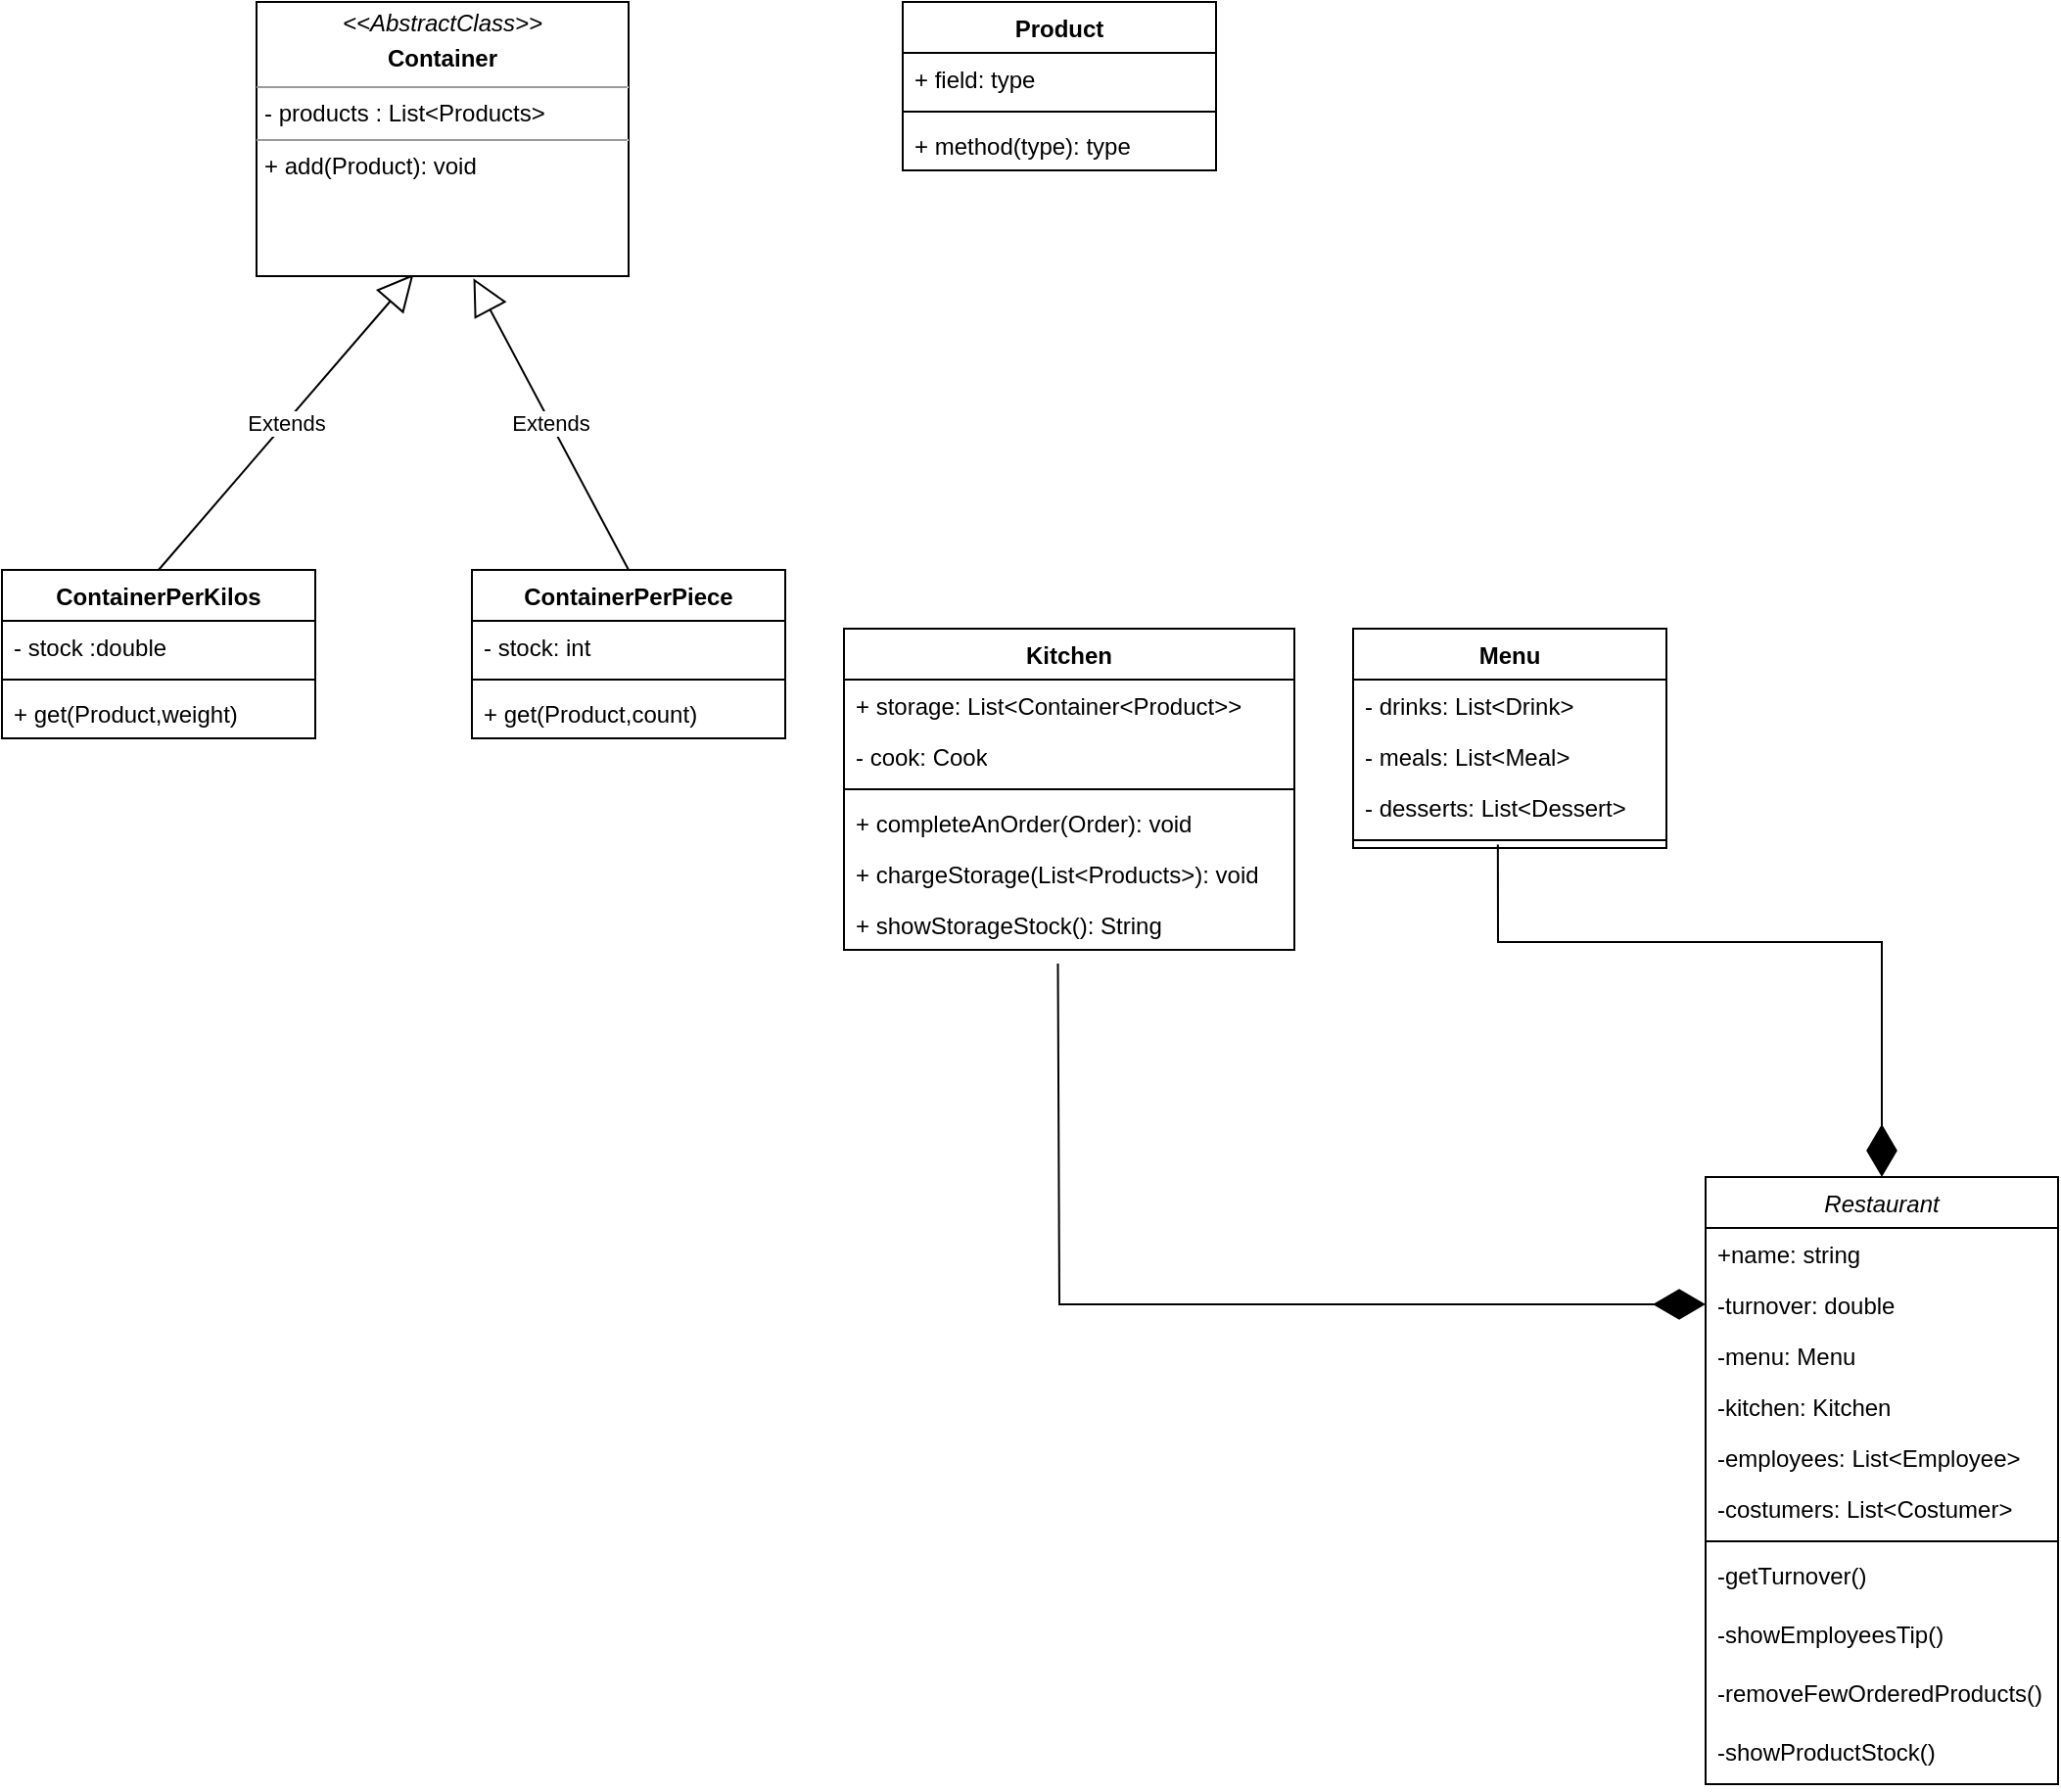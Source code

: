<mxfile version="23.1.7" type="device">
  <diagram id="C5RBs43oDa-KdzZeNtuy" name="Page-1">
    <mxGraphModel dx="2181" dy="1889" grid="1" gridSize="10" guides="1" tooltips="1" connect="1" arrows="1" fold="1" page="1" pageScale="1" pageWidth="827" pageHeight="1169" math="0" shadow="0">
      <root>
        <mxCell id="WIyWlLk6GJQsqaUBKTNV-0" />
        <mxCell id="WIyWlLk6GJQsqaUBKTNV-1" parent="WIyWlLk6GJQsqaUBKTNV-0" />
        <mxCell id="zkfFHV4jXpPFQw0GAbJ--0" value="Restaurant" style="swimlane;fontStyle=2;align=center;verticalAlign=top;childLayout=stackLayout;horizontal=1;startSize=26;horizontalStack=0;resizeParent=1;resizeLast=0;collapsible=1;marginBottom=0;rounded=0;shadow=0;strokeWidth=1;" parent="WIyWlLk6GJQsqaUBKTNV-1" vertex="1">
          <mxGeometry x="270" y="120" width="180" height="310" as="geometry">
            <mxRectangle x="230" y="140" width="160" height="26" as="alternateBounds" />
          </mxGeometry>
        </mxCell>
        <mxCell id="zkfFHV4jXpPFQw0GAbJ--1" value="+name: string" style="text;align=left;verticalAlign=top;spacingLeft=4;spacingRight=4;overflow=hidden;rotatable=0;points=[[0,0.5],[1,0.5]];portConstraint=eastwest;" parent="zkfFHV4jXpPFQw0GAbJ--0" vertex="1">
          <mxGeometry y="26" width="180" height="26" as="geometry" />
        </mxCell>
        <mxCell id="zkfFHV4jXpPFQw0GAbJ--2" value="-turnover: double" style="text;align=left;verticalAlign=top;spacingLeft=4;spacingRight=4;overflow=hidden;rotatable=0;points=[[0,0.5],[1,0.5]];portConstraint=eastwest;rounded=0;shadow=0;html=0;" parent="zkfFHV4jXpPFQw0GAbJ--0" vertex="1">
          <mxGeometry y="52" width="180" height="26" as="geometry" />
        </mxCell>
        <mxCell id="ez8voLNqqzYfC96HS1gz-2" value="-menu: Menu" style="text;align=left;verticalAlign=top;spacingLeft=4;spacingRight=4;overflow=hidden;rotatable=0;points=[[0,0.5],[1,0.5]];portConstraint=eastwest;rounded=0;shadow=0;html=0;" vertex="1" parent="zkfFHV4jXpPFQw0GAbJ--0">
          <mxGeometry y="78" width="180" height="26" as="geometry" />
        </mxCell>
        <mxCell id="zkfFHV4jXpPFQw0GAbJ--3" value="-kitchen: Kitchen" style="text;align=left;verticalAlign=top;spacingLeft=4;spacingRight=4;overflow=hidden;rotatable=0;points=[[0,0.5],[1,0.5]];portConstraint=eastwest;rounded=0;shadow=0;html=0;" parent="zkfFHV4jXpPFQw0GAbJ--0" vertex="1">
          <mxGeometry y="104" width="180" height="26" as="geometry" />
        </mxCell>
        <mxCell id="ez8voLNqqzYfC96HS1gz-0" value="-employees: List&lt;Employee&gt;" style="text;align=left;verticalAlign=top;spacingLeft=4;spacingRight=4;overflow=hidden;rotatable=0;points=[[0,0.5],[1,0.5]];portConstraint=eastwest;rounded=0;shadow=0;html=0;" vertex="1" parent="zkfFHV4jXpPFQw0GAbJ--0">
          <mxGeometry y="130" width="180" height="26" as="geometry" />
        </mxCell>
        <mxCell id="ez8voLNqqzYfC96HS1gz-1" value="-costumers: List&lt;Costumer&gt;" style="text;align=left;verticalAlign=top;spacingLeft=4;spacingRight=4;overflow=hidden;rotatable=0;points=[[0,0.5],[1,0.5]];portConstraint=eastwest;rounded=0;shadow=0;html=0;" vertex="1" parent="zkfFHV4jXpPFQw0GAbJ--0">
          <mxGeometry y="156" width="180" height="26" as="geometry" />
        </mxCell>
        <mxCell id="zkfFHV4jXpPFQw0GAbJ--4" value="" style="line;html=1;strokeWidth=1;align=left;verticalAlign=middle;spacingTop=-1;spacingLeft=3;spacingRight=3;rotatable=0;labelPosition=right;points=[];portConstraint=eastwest;" parent="zkfFHV4jXpPFQw0GAbJ--0" vertex="1">
          <mxGeometry y="182" width="180" height="8" as="geometry" />
        </mxCell>
        <mxCell id="zkfFHV4jXpPFQw0GAbJ--5" value="-getTurnover()" style="text;align=left;verticalAlign=top;spacingLeft=4;spacingRight=4;overflow=hidden;rotatable=0;points=[[0,0.5],[1,0.5]];portConstraint=eastwest;" parent="zkfFHV4jXpPFQw0GAbJ--0" vertex="1">
          <mxGeometry y="190" width="180" height="30" as="geometry" />
        </mxCell>
        <mxCell id="ez8voLNqqzYfC96HS1gz-3" value="-showEmployeesTip()" style="text;align=left;verticalAlign=top;spacingLeft=4;spacingRight=4;overflow=hidden;rotatable=0;points=[[0,0.5],[1,0.5]];portConstraint=eastwest;" vertex="1" parent="zkfFHV4jXpPFQw0GAbJ--0">
          <mxGeometry y="220" width="180" height="30" as="geometry" />
        </mxCell>
        <mxCell id="ez8voLNqqzYfC96HS1gz-4" value="-removeFewOrderedProducts()" style="text;align=left;verticalAlign=top;spacingLeft=4;spacingRight=4;overflow=hidden;rotatable=0;points=[[0,0.5],[1,0.5]];portConstraint=eastwest;" vertex="1" parent="zkfFHV4jXpPFQw0GAbJ--0">
          <mxGeometry y="250" width="180" height="30" as="geometry" />
        </mxCell>
        <mxCell id="ez8voLNqqzYfC96HS1gz-5" value="-showProductStock()" style="text;align=left;verticalAlign=top;spacingLeft=4;spacingRight=4;overflow=hidden;rotatable=0;points=[[0,0.5],[1,0.5]];portConstraint=eastwest;" vertex="1" parent="zkfFHV4jXpPFQw0GAbJ--0">
          <mxGeometry y="280" width="180" height="30" as="geometry" />
        </mxCell>
        <mxCell id="ez8voLNqqzYfC96HS1gz-8" value="Menu" style="swimlane;fontStyle=1;align=center;verticalAlign=top;childLayout=stackLayout;horizontal=1;startSize=26;horizontalStack=0;resizeParent=1;resizeParentMax=0;resizeLast=0;collapsible=1;marginBottom=0;whiteSpace=wrap;html=1;" vertex="1" parent="WIyWlLk6GJQsqaUBKTNV-1">
          <mxGeometry x="90" y="-160" width="160" height="112" as="geometry" />
        </mxCell>
        <mxCell id="ez8voLNqqzYfC96HS1gz-9" value="- drinks: List&amp;lt;Drink&amp;gt;" style="text;strokeColor=none;fillColor=none;align=left;verticalAlign=top;spacingLeft=4;spacingRight=4;overflow=hidden;rotatable=0;points=[[0,0.5],[1,0.5]];portConstraint=eastwest;whiteSpace=wrap;html=1;" vertex="1" parent="ez8voLNqqzYfC96HS1gz-8">
          <mxGeometry y="26" width="160" height="26" as="geometry" />
        </mxCell>
        <mxCell id="ez8voLNqqzYfC96HS1gz-12" value="- meals: List&amp;lt;Meal&amp;gt;" style="text;strokeColor=none;fillColor=none;align=left;verticalAlign=top;spacingLeft=4;spacingRight=4;overflow=hidden;rotatable=0;points=[[0,0.5],[1,0.5]];portConstraint=eastwest;whiteSpace=wrap;html=1;" vertex="1" parent="ez8voLNqqzYfC96HS1gz-8">
          <mxGeometry y="52" width="160" height="26" as="geometry" />
        </mxCell>
        <mxCell id="ez8voLNqqzYfC96HS1gz-31" value="- desserts: List&amp;lt;Dessert&amp;gt;" style="text;strokeColor=none;fillColor=none;align=left;verticalAlign=top;spacingLeft=4;spacingRight=4;overflow=hidden;rotatable=0;points=[[0,0.5],[1,0.5]];portConstraint=eastwest;whiteSpace=wrap;html=1;" vertex="1" parent="ez8voLNqqzYfC96HS1gz-8">
          <mxGeometry y="78" width="160" height="26" as="geometry" />
        </mxCell>
        <mxCell id="ez8voLNqqzYfC96HS1gz-10" value="" style="line;strokeWidth=1;fillColor=none;align=left;verticalAlign=middle;spacingTop=-1;spacingLeft=3;spacingRight=3;rotatable=0;labelPosition=right;points=[];portConstraint=eastwest;strokeColor=inherit;" vertex="1" parent="ez8voLNqqzYfC96HS1gz-8">
          <mxGeometry y="104" width="160" height="8" as="geometry" />
        </mxCell>
        <mxCell id="ez8voLNqqzYfC96HS1gz-15" value="Kitchen" style="swimlane;fontStyle=1;align=center;verticalAlign=top;childLayout=stackLayout;horizontal=1;startSize=26;horizontalStack=0;resizeParent=1;resizeParentMax=0;resizeLast=0;collapsible=1;marginBottom=0;whiteSpace=wrap;html=1;" vertex="1" parent="WIyWlLk6GJQsqaUBKTNV-1">
          <mxGeometry x="-170" y="-160" width="230" height="164" as="geometry" />
        </mxCell>
        <mxCell id="ez8voLNqqzYfC96HS1gz-16" value="+ storage: List&amp;lt;Container&amp;lt;Product&amp;gt;&amp;gt;" style="text;strokeColor=none;fillColor=none;align=left;verticalAlign=top;spacingLeft=4;spacingRight=4;overflow=hidden;rotatable=0;points=[[0,0.5],[1,0.5]];portConstraint=eastwest;whiteSpace=wrap;html=1;" vertex="1" parent="ez8voLNqqzYfC96HS1gz-15">
          <mxGeometry y="26" width="230" height="26" as="geometry" />
        </mxCell>
        <mxCell id="ez8voLNqqzYfC96HS1gz-33" value="- cook: Cook" style="text;strokeColor=none;fillColor=none;align=left;verticalAlign=top;spacingLeft=4;spacingRight=4;overflow=hidden;rotatable=0;points=[[0,0.5],[1,0.5]];portConstraint=eastwest;whiteSpace=wrap;html=1;" vertex="1" parent="ez8voLNqqzYfC96HS1gz-15">
          <mxGeometry y="52" width="230" height="26" as="geometry" />
        </mxCell>
        <mxCell id="ez8voLNqqzYfC96HS1gz-17" value="" style="line;strokeWidth=1;fillColor=none;align=left;verticalAlign=middle;spacingTop=-1;spacingLeft=3;spacingRight=3;rotatable=0;labelPosition=right;points=[];portConstraint=eastwest;strokeColor=inherit;" vertex="1" parent="ez8voLNqqzYfC96HS1gz-15">
          <mxGeometry y="78" width="230" height="8" as="geometry" />
        </mxCell>
        <mxCell id="ez8voLNqqzYfC96HS1gz-18" value="+ completeAnOrder(Order): void" style="text;strokeColor=none;fillColor=none;align=left;verticalAlign=top;spacingLeft=4;spacingRight=4;overflow=hidden;rotatable=0;points=[[0,0.5],[1,0.5]];portConstraint=eastwest;whiteSpace=wrap;html=1;" vertex="1" parent="ez8voLNqqzYfC96HS1gz-15">
          <mxGeometry y="86" width="230" height="26" as="geometry" />
        </mxCell>
        <mxCell id="ez8voLNqqzYfC96HS1gz-81" value="+ chargeStorage(List&amp;lt;Products&amp;gt;): void&amp;nbsp;" style="text;strokeColor=none;fillColor=none;align=left;verticalAlign=top;spacingLeft=4;spacingRight=4;overflow=hidden;rotatable=0;points=[[0,0.5],[1,0.5]];portConstraint=eastwest;whiteSpace=wrap;html=1;" vertex="1" parent="ez8voLNqqzYfC96HS1gz-15">
          <mxGeometry y="112" width="230" height="26" as="geometry" />
        </mxCell>
        <mxCell id="ez8voLNqqzYfC96HS1gz-84" value="+ showStorageStock(): String&amp;nbsp;" style="text;strokeColor=none;fillColor=none;align=left;verticalAlign=top;spacingLeft=4;spacingRight=4;overflow=hidden;rotatable=0;points=[[0,0.5],[1,0.5]];portConstraint=eastwest;whiteSpace=wrap;html=1;" vertex="1" parent="ez8voLNqqzYfC96HS1gz-15">
          <mxGeometry y="138" width="230" height="26" as="geometry" />
        </mxCell>
        <mxCell id="ez8voLNqqzYfC96HS1gz-29" value="" style="endArrow=diamondThin;endFill=1;endSize=24;html=1;rounded=0;exitX=0.462;exitY=0.789;exitDx=0;exitDy=0;exitPerimeter=0;entryX=0.5;entryY=0;entryDx=0;entryDy=0;" edge="1" parent="WIyWlLk6GJQsqaUBKTNV-1" source="ez8voLNqqzYfC96HS1gz-10" target="zkfFHV4jXpPFQw0GAbJ--0">
          <mxGeometry width="160" relative="1" as="geometry">
            <mxPoint x="210" y="70" as="sourcePoint" />
            <mxPoint x="370" y="70" as="targetPoint" />
            <Array as="points">
              <mxPoint x="164" />
              <mxPoint x="360" />
            </Array>
          </mxGeometry>
        </mxCell>
        <mxCell id="ez8voLNqqzYfC96HS1gz-47" value="Product" style="swimlane;fontStyle=1;align=center;verticalAlign=top;childLayout=stackLayout;horizontal=1;startSize=26;horizontalStack=0;resizeParent=1;resizeParentMax=0;resizeLast=0;collapsible=1;marginBottom=0;whiteSpace=wrap;html=1;" vertex="1" parent="WIyWlLk6GJQsqaUBKTNV-1">
          <mxGeometry x="-140" y="-480" width="160" height="86" as="geometry" />
        </mxCell>
        <mxCell id="ez8voLNqqzYfC96HS1gz-48" value="+ field: type" style="text;strokeColor=none;fillColor=none;align=left;verticalAlign=top;spacingLeft=4;spacingRight=4;overflow=hidden;rotatable=0;points=[[0,0.5],[1,0.5]];portConstraint=eastwest;whiteSpace=wrap;html=1;" vertex="1" parent="ez8voLNqqzYfC96HS1gz-47">
          <mxGeometry y="26" width="160" height="26" as="geometry" />
        </mxCell>
        <mxCell id="ez8voLNqqzYfC96HS1gz-49" value="" style="line;strokeWidth=1;fillColor=none;align=left;verticalAlign=middle;spacingTop=-1;spacingLeft=3;spacingRight=3;rotatable=0;labelPosition=right;points=[];portConstraint=eastwest;strokeColor=inherit;" vertex="1" parent="ez8voLNqqzYfC96HS1gz-47">
          <mxGeometry y="52" width="160" height="8" as="geometry" />
        </mxCell>
        <mxCell id="ez8voLNqqzYfC96HS1gz-50" value="+ method(type): type" style="text;strokeColor=none;fillColor=none;align=left;verticalAlign=top;spacingLeft=4;spacingRight=4;overflow=hidden;rotatable=0;points=[[0,0.5],[1,0.5]];portConstraint=eastwest;whiteSpace=wrap;html=1;" vertex="1" parent="ez8voLNqqzYfC96HS1gz-47">
          <mxGeometry y="60" width="160" height="26" as="geometry" />
        </mxCell>
        <mxCell id="ez8voLNqqzYfC96HS1gz-64" value="ContainerPerKilos" style="swimlane;fontStyle=1;align=center;verticalAlign=top;childLayout=stackLayout;horizontal=1;startSize=26;horizontalStack=0;resizeParent=1;resizeParentMax=0;resizeLast=0;collapsible=1;marginBottom=0;whiteSpace=wrap;html=1;" vertex="1" parent="WIyWlLk6GJQsqaUBKTNV-1">
          <mxGeometry x="-600" y="-190" width="160" height="86" as="geometry" />
        </mxCell>
        <mxCell id="ez8voLNqqzYfC96HS1gz-80" value="- stock :double" style="text;strokeColor=none;fillColor=none;align=left;verticalAlign=top;spacingLeft=4;spacingRight=4;overflow=hidden;rotatable=0;points=[[0,0.5],[1,0.5]];portConstraint=eastwest;whiteSpace=wrap;html=1;" vertex="1" parent="ez8voLNqqzYfC96HS1gz-64">
          <mxGeometry y="26" width="160" height="26" as="geometry" />
        </mxCell>
        <mxCell id="ez8voLNqqzYfC96HS1gz-66" value="" style="line;strokeWidth=1;fillColor=none;align=left;verticalAlign=middle;spacingTop=-1;spacingLeft=3;spacingRight=3;rotatable=0;labelPosition=right;points=[];portConstraint=eastwest;strokeColor=inherit;" vertex="1" parent="ez8voLNqqzYfC96HS1gz-64">
          <mxGeometry y="52" width="160" height="8" as="geometry" />
        </mxCell>
        <mxCell id="ez8voLNqqzYfC96HS1gz-67" value="+ get(Product,weight)" style="text;strokeColor=none;fillColor=none;align=left;verticalAlign=top;spacingLeft=4;spacingRight=4;overflow=hidden;rotatable=0;points=[[0,0.5],[1,0.5]];portConstraint=eastwest;whiteSpace=wrap;html=1;" vertex="1" parent="ez8voLNqqzYfC96HS1gz-64">
          <mxGeometry y="60" width="160" height="26" as="geometry" />
        </mxCell>
        <mxCell id="ez8voLNqqzYfC96HS1gz-68" value="Extends" style="endArrow=block;endSize=16;endFill=0;html=1;rounded=0;exitX=0.5;exitY=0;exitDx=0;exitDy=0;entryX=0.422;entryY=0.993;entryDx=0;entryDy=0;entryPerimeter=0;" edge="1" parent="WIyWlLk6GJQsqaUBKTNV-1" source="ez8voLNqqzYfC96HS1gz-64" target="ez8voLNqqzYfC96HS1gz-69">
          <mxGeometry width="160" relative="1" as="geometry">
            <mxPoint x="-230" y="-240" as="sourcePoint" />
            <mxPoint x="-387.76" y="-344.624" as="targetPoint" />
          </mxGeometry>
        </mxCell>
        <mxCell id="ez8voLNqqzYfC96HS1gz-69" value="&lt;p style=&quot;margin:0px;margin-top:4px;text-align:center;&quot;&gt;&lt;i&gt;&amp;lt;&amp;lt;AbstractClass&lt;/i&gt;&lt;i style=&quot;background-color: initial;&quot;&gt;&amp;gt;&amp;gt;&lt;/i&gt;&lt;/p&gt;&lt;p style=&quot;margin:0px;margin-top:4px;text-align:center;&quot;&gt;&lt;b&gt;Container&lt;/b&gt;&lt;/p&gt;&lt;hr size=&quot;1&quot;&gt;&lt;p style=&quot;margin:0px;margin-left:4px;&quot;&gt;- products : List&amp;lt;Products&amp;gt;&lt;/p&gt;&lt;hr size=&quot;1&quot;&gt;&lt;p style=&quot;margin:0px;margin-left:4px;&quot;&gt;+ add(Product): void&lt;/p&gt;" style="verticalAlign=top;align=left;overflow=fill;html=1;whiteSpace=wrap;" vertex="1" parent="WIyWlLk6GJQsqaUBKTNV-1">
          <mxGeometry x="-470" y="-480" width="190" height="140" as="geometry" />
        </mxCell>
        <mxCell id="ez8voLNqqzYfC96HS1gz-70" value="ContainerPerPiece" style="swimlane;fontStyle=1;align=center;verticalAlign=top;childLayout=stackLayout;horizontal=1;startSize=26;horizontalStack=0;resizeParent=1;resizeParentMax=0;resizeLast=0;collapsible=1;marginBottom=0;whiteSpace=wrap;html=1;" vertex="1" parent="WIyWlLk6GJQsqaUBKTNV-1">
          <mxGeometry x="-360" y="-190" width="160" height="86" as="geometry" />
        </mxCell>
        <mxCell id="ez8voLNqqzYfC96HS1gz-75" value="- stock: int" style="text;strokeColor=none;fillColor=none;align=left;verticalAlign=top;spacingLeft=4;spacingRight=4;overflow=hidden;rotatable=0;points=[[0,0.5],[1,0.5]];portConstraint=eastwest;whiteSpace=wrap;html=1;" vertex="1" parent="ez8voLNqqzYfC96HS1gz-70">
          <mxGeometry y="26" width="160" height="26" as="geometry" />
        </mxCell>
        <mxCell id="ez8voLNqqzYfC96HS1gz-72" value="" style="line;strokeWidth=1;fillColor=none;align=left;verticalAlign=middle;spacingTop=-1;spacingLeft=3;spacingRight=3;rotatable=0;labelPosition=right;points=[];portConstraint=eastwest;strokeColor=inherit;" vertex="1" parent="ez8voLNqqzYfC96HS1gz-70">
          <mxGeometry y="52" width="160" height="8" as="geometry" />
        </mxCell>
        <mxCell id="ez8voLNqqzYfC96HS1gz-73" value="+ get(Product,count)" style="text;strokeColor=none;fillColor=none;align=left;verticalAlign=top;spacingLeft=4;spacingRight=4;overflow=hidden;rotatable=0;points=[[0,0.5],[1,0.5]];portConstraint=eastwest;whiteSpace=wrap;html=1;" vertex="1" parent="ez8voLNqqzYfC96HS1gz-70">
          <mxGeometry y="60" width="160" height="26" as="geometry" />
        </mxCell>
        <mxCell id="ez8voLNqqzYfC96HS1gz-74" value="Extends" style="endArrow=block;endSize=16;endFill=0;html=1;rounded=0;entryX=0.583;entryY=1.008;entryDx=0;entryDy=0;entryPerimeter=0;exitX=0.5;exitY=0;exitDx=0;exitDy=0;" edge="1" parent="WIyWlLk6GJQsqaUBKTNV-1" source="ez8voLNqqzYfC96HS1gz-70" target="ez8voLNqqzYfC96HS1gz-69">
          <mxGeometry width="160" relative="1" as="geometry">
            <mxPoint x="-290" y="-200" as="sourcePoint" />
            <mxPoint x="-380" y="-331" as="targetPoint" />
          </mxGeometry>
        </mxCell>
        <mxCell id="ez8voLNqqzYfC96HS1gz-82" value="" style="endArrow=diamondThin;endFill=1;endSize=24;html=1;rounded=0;entryX=0;entryY=0.5;entryDx=0;entryDy=0;exitX=0.475;exitY=1.269;exitDx=0;exitDy=0;exitPerimeter=0;" edge="1" parent="WIyWlLk6GJQsqaUBKTNV-1" source="ez8voLNqqzYfC96HS1gz-84" target="zkfFHV4jXpPFQw0GAbJ--2">
          <mxGeometry width="160" relative="1" as="geometry">
            <mxPoint x="-60" y="10" as="sourcePoint" />
            <mxPoint x="136" y="148" as="targetPoint" />
            <Array as="points">
              <mxPoint x="-60" y="185" />
            </Array>
          </mxGeometry>
        </mxCell>
      </root>
    </mxGraphModel>
  </diagram>
</mxfile>
